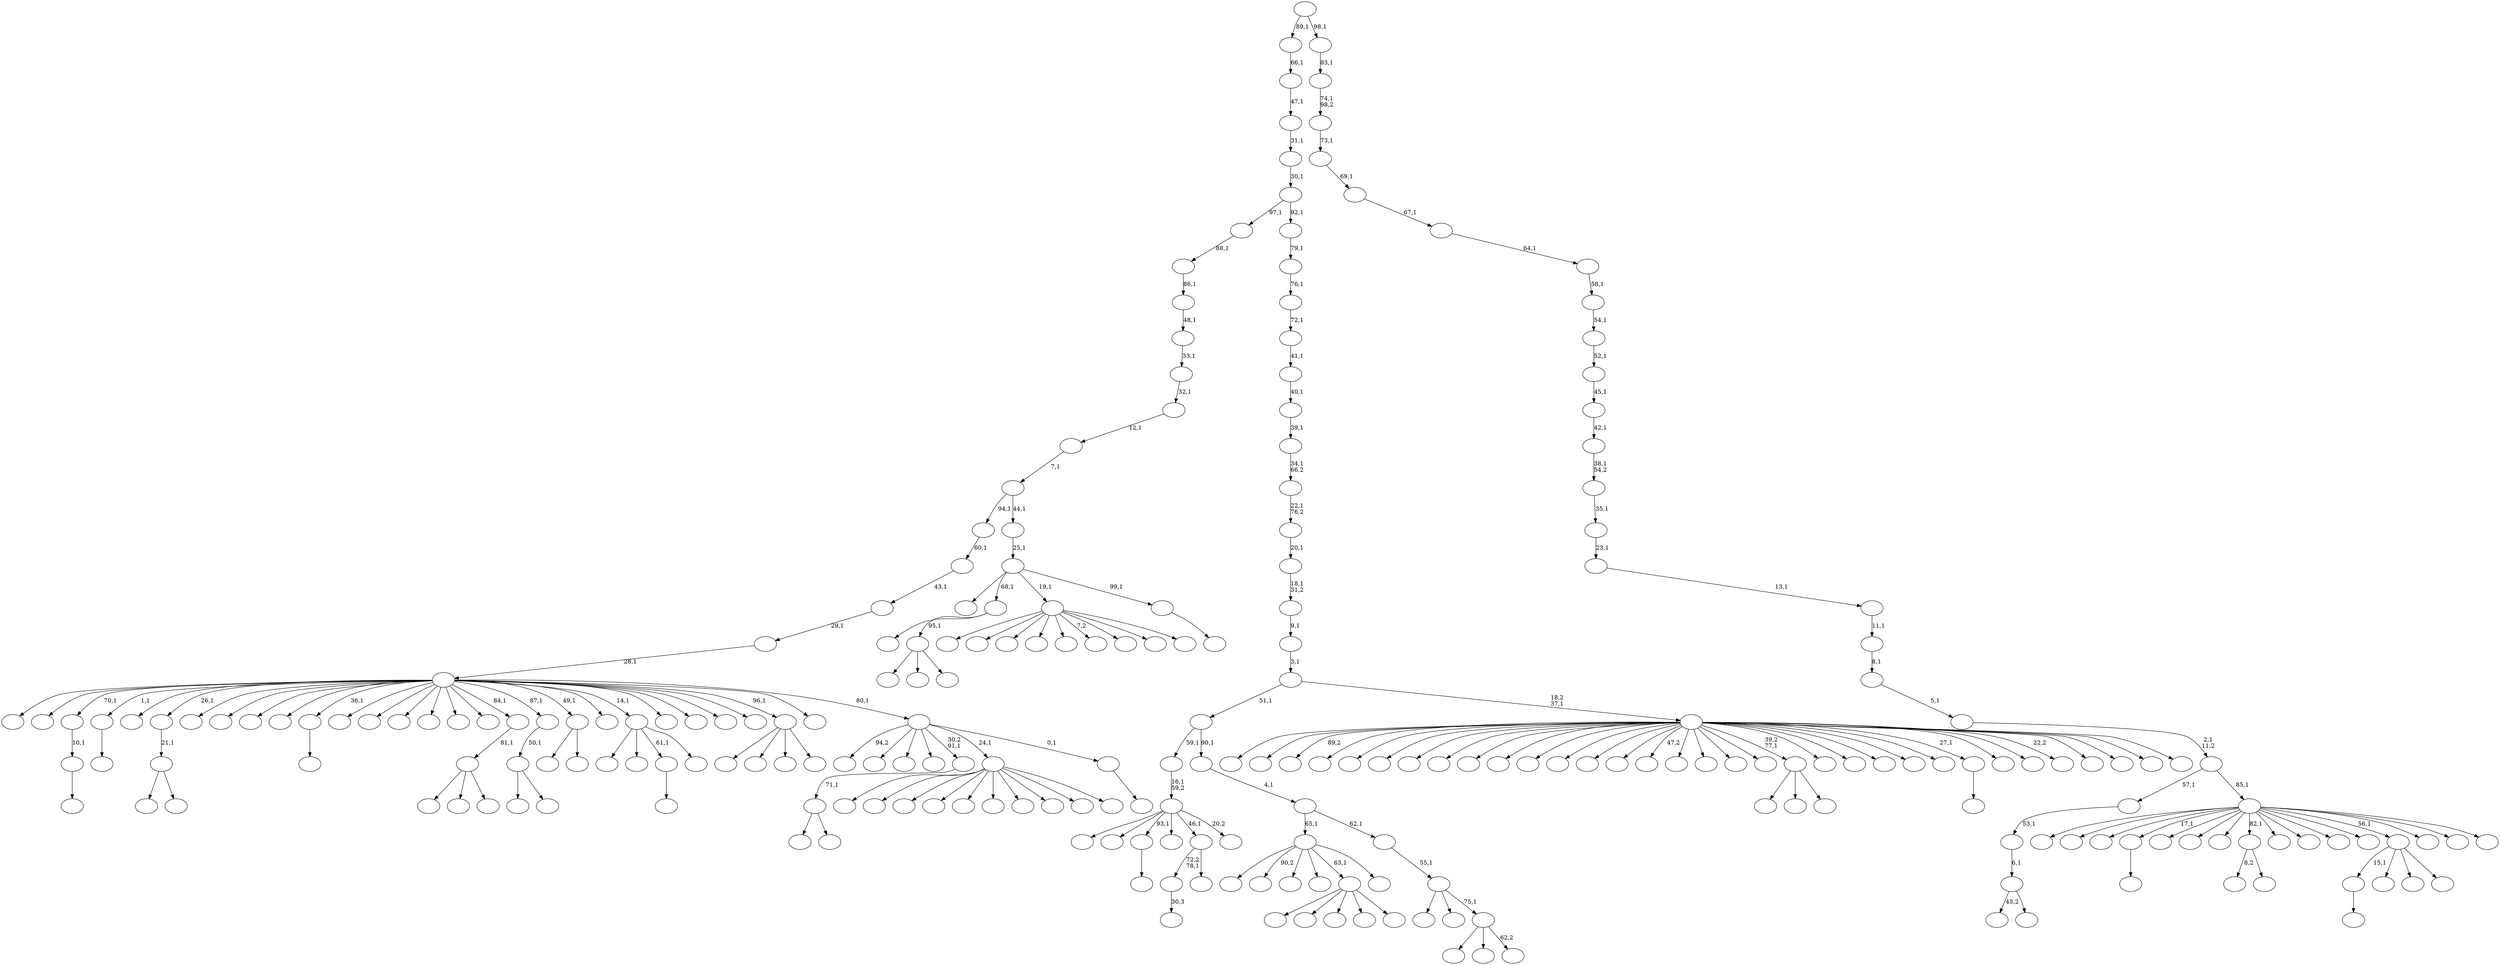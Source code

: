 digraph T {
	250 [label=""]
	249 [label=""]
	248 [label=""]
	247 [label=""]
	246 [label=""]
	245 [label=""]
	244 [label=""]
	243 [label=""]
	242 [label=""]
	241 [label=""]
	240 [label=""]
	239 [label=""]
	238 [label=""]
	237 [label=""]
	236 [label=""]
	235 [label=""]
	234 [label=""]
	233 [label=""]
	232 [label=""]
	231 [label=""]
	230 [label=""]
	229 [label=""]
	228 [label=""]
	227 [label=""]
	226 [label=""]
	225 [label=""]
	224 [label=""]
	223 [label=""]
	222 [label=""]
	221 [label=""]
	220 [label=""]
	219 [label=""]
	218 [label=""]
	217 [label=""]
	216 [label=""]
	215 [label=""]
	214 [label=""]
	213 [label=""]
	212 [label=""]
	211 [label=""]
	210 [label=""]
	209 [label=""]
	208 [label=""]
	207 [label=""]
	206 [label=""]
	205 [label=""]
	204 [label=""]
	203 [label=""]
	202 [label=""]
	201 [label=""]
	200 [label=""]
	199 [label=""]
	198 [label=""]
	197 [label=""]
	196 [label=""]
	195 [label=""]
	194 [label=""]
	193 [label=""]
	192 [label=""]
	191 [label=""]
	190 [label=""]
	189 [label=""]
	188 [label=""]
	187 [label=""]
	186 [label=""]
	185 [label=""]
	184 [label=""]
	183 [label=""]
	182 [label=""]
	181 [label=""]
	180 [label=""]
	179 [label=""]
	178 [label=""]
	177 [label=""]
	176 [label=""]
	175 [label=""]
	174 [label=""]
	173 [label=""]
	172 [label=""]
	171 [label=""]
	170 [label=""]
	169 [label=""]
	168 [label=""]
	167 [label=""]
	166 [label=""]
	165 [label=""]
	164 [label=""]
	163 [label=""]
	162 [label=""]
	161 [label=""]
	160 [label=""]
	159 [label=""]
	158 [label=""]
	157 [label=""]
	156 [label=""]
	155 [label=""]
	154 [label=""]
	153 [label=""]
	152 [label=""]
	151 [label=""]
	150 [label=""]
	149 [label=""]
	148 [label=""]
	147 [label=""]
	146 [label=""]
	145 [label=""]
	144 [label=""]
	143 [label=""]
	142 [label=""]
	141 [label=""]
	140 [label=""]
	139 [label=""]
	138 [label=""]
	137 [label=""]
	136 [label=""]
	135 [label=""]
	134 [label=""]
	133 [label=""]
	132 [label=""]
	131 [label=""]
	130 [label=""]
	129 [label=""]
	128 [label=""]
	127 [label=""]
	126 [label=""]
	125 [label=""]
	124 [label=""]
	123 [label=""]
	122 [label=""]
	121 [label=""]
	120 [label=""]
	119 [label=""]
	118 [label=""]
	117 [label=""]
	116 [label=""]
	115 [label=""]
	114 [label=""]
	113 [label=""]
	112 [label=""]
	111 [label=""]
	110 [label=""]
	109 [label=""]
	108 [label=""]
	107 [label=""]
	106 [label=""]
	105 [label=""]
	104 [label=""]
	103 [label=""]
	102 [label=""]
	101 [label=""]
	100 [label=""]
	99 [label=""]
	98 [label=""]
	97 [label=""]
	96 [label=""]
	95 [label=""]
	94 [label=""]
	93 [label=""]
	92 [label=""]
	91 [label=""]
	90 [label=""]
	89 [label=""]
	88 [label=""]
	87 [label=""]
	86 [label=""]
	85 [label=""]
	84 [label=""]
	83 [label=""]
	82 [label=""]
	81 [label=""]
	80 [label=""]
	79 [label=""]
	78 [label=""]
	77 [label=""]
	76 [label=""]
	75 [label=""]
	74 [label=""]
	73 [label=""]
	72 [label=""]
	71 [label=""]
	70 [label=""]
	69 [label=""]
	68 [label=""]
	67 [label=""]
	66 [label=""]
	65 [label=""]
	64 [label=""]
	63 [label=""]
	62 [label=""]
	61 [label=""]
	60 [label=""]
	59 [label=""]
	58 [label=""]
	57 [label=""]
	56 [label=""]
	55 [label=""]
	54 [label=""]
	53 [label=""]
	52 [label=""]
	51 [label=""]
	50 [label=""]
	49 [label=""]
	48 [label=""]
	47 [label=""]
	46 [label=""]
	45 [label=""]
	44 [label=""]
	43 [label=""]
	42 [label=""]
	41 [label=""]
	40 [label=""]
	39 [label=""]
	38 [label=""]
	37 [label=""]
	36 [label=""]
	35 [label=""]
	34 [label=""]
	33 [label=""]
	32 [label=""]
	31 [label=""]
	30 [label=""]
	29 [label=""]
	28 [label=""]
	27 [label=""]
	26 [label=""]
	25 [label=""]
	24 [label=""]
	23 [label=""]
	22 [label=""]
	21 [label=""]
	20 [label=""]
	19 [label=""]
	18 [label=""]
	17 [label=""]
	16 [label=""]
	15 [label=""]
	14 [label=""]
	13 [label=""]
	12 [label=""]
	11 [label=""]
	10 [label=""]
	9 [label=""]
	8 [label=""]
	7 [label=""]
	6 [label=""]
	5 [label=""]
	4 [label=""]
	3 [label=""]
	2 [label=""]
	1 [label=""]
	0 [label=""]
	225 -> 226 [label=""]
	224 -> 225 [label="10,1"]
	217 -> 218 [label=""]
	208 -> 209 [label=""]
	206 -> 207 [label=""]
	201 -> 202 [label=""]
	193 -> 232 [label=""]
	193 -> 194 [label=""]
	192 -> 193 [label="21,1"]
	167 -> 168 [label=""]
	161 -> 162 [label="30,3"]
	156 -> 204 [label="8,2"]
	156 -> 157 [label=""]
	151 -> 175 [label=""]
	151 -> 173 [label=""]
	151 -> 152 [label=""]
	148 -> 240 [label=""]
	148 -> 149 [label=""]
	147 -> 148 [label="71,1"]
	144 -> 161 [label="72,2\n78,1"]
	144 -> 145 [label=""]
	130 -> 201 [label="15,1"]
	130 -> 178 [label=""]
	130 -> 163 [label=""]
	130 -> 131 [label=""]
	127 -> 220 [label=""]
	127 -> 196 [label=""]
	127 -> 128 [label=""]
	126 -> 187 [label=""]
	126 -> 127 [label="95,1"]
	124 -> 243 [label=""]
	124 -> 228 [label=""]
	124 -> 125 [label=""]
	123 -> 124 [label="81,1"]
	121 -> 122 [label=""]
	114 -> 174 [label=""]
	114 -> 115 [label=""]
	113 -> 114 [label="50,1"]
	111 -> 112 [label=""]
	106 -> 205 [label=""]
	106 -> 107 [label=""]
	104 -> 247 [label=""]
	104 -> 233 [label=""]
	104 -> 217 [label="93,1"]
	104 -> 214 [label=""]
	104 -> 144 [label="46,1"]
	104 -> 105 [label="20,2"]
	103 -> 104 [label="16,1\n59,2"]
	95 -> 227 [label=""]
	95 -> 142 [label=""]
	95 -> 121 [label="61,1"]
	95 -> 96 [label=""]
	93 -> 248 [label=""]
	93 -> 244 [label=""]
	93 -> 177 [label=""]
	93 -> 153 [label=""]
	93 -> 94 [label=""]
	82 -> 222 [label=""]
	82 -> 210 [label="90,2"]
	82 -> 190 [label=""]
	82 -> 119 [label=""]
	82 -> 93 [label="63,1"]
	82 -> 83 [label=""]
	80 -> 203 [label=""]
	80 -> 170 [label=""]
	80 -> 165 [label=""]
	80 -> 81 [label=""]
	78 -> 198 [label=""]
	78 -> 99 [label=""]
	78 -> 79 [label="62,2"]
	77 -> 183 [label=""]
	77 -> 90 [label=""]
	77 -> 78 [label="75,1"]
	76 -> 77 [label="55,1"]
	75 -> 82 [label="65,1"]
	75 -> 76 [label="62,1"]
	74 -> 75 [label="4,1"]
	73 -> 103 [label="59,1"]
	73 -> 74 [label="90,1"]
	71 -> 246 [label=""]
	71 -> 219 [label=""]
	71 -> 199 [label=""]
	71 -> 158 [label=""]
	71 -> 146 [label=""]
	71 -> 135 [label=""]
	71 -> 100 [label=""]
	71 -> 92 [label=""]
	71 -> 84 [label=""]
	71 -> 72 [label=""]
	69 -> 242 [label=""]
	69 -> 212 [label=""]
	69 -> 197 [label=""]
	69 -> 191 [label=""]
	69 -> 171 [label=""]
	69 -> 117 [label="7,2"]
	69 -> 116 [label=""]
	69 -> 110 [label=""]
	69 -> 70 [label=""]
	66 -> 67 [label=""]
	65 -> 215 [label="94,2"]
	65 -> 211 [label=""]
	65 -> 189 [label=""]
	65 -> 182 [label=""]
	65 -> 147 [label="30,2\n91,1"]
	65 -> 71 [label="24,1"]
	65 -> 66 [label="0,1"]
	64 -> 231 [label=""]
	64 -> 229 [label=""]
	64 -> 224 [label="70,1"]
	64 -> 208 [label="1,1"]
	64 -> 195 [label=""]
	64 -> 192 [label="26,1"]
	64 -> 188 [label=""]
	64 -> 185 [label=""]
	64 -> 184 [label=""]
	64 -> 181 [label=""]
	64 -> 167 [label="36,1"]
	64 -> 159 [label=""]
	64 -> 154 [label=""]
	64 -> 141 [label=""]
	64 -> 138 [label=""]
	64 -> 136 [label=""]
	64 -> 129 [label=""]
	64 -> 123 [label="84,1"]
	64 -> 113 [label="87,1"]
	64 -> 106 [label="49,1"]
	64 -> 98 [label=""]
	64 -> 95 [label="14,1"]
	64 -> 91 [label=""]
	64 -> 89 [label=""]
	64 -> 86 [label=""]
	64 -> 85 [label=""]
	64 -> 80 [label="96,1"]
	64 -> 68 [label=""]
	64 -> 65 [label="80,1"]
	63 -> 64 [label="28,1"]
	62 -> 63 [label="29,1"]
	61 -> 62 [label="43,1"]
	60 -> 61 [label="60,1"]
	58 -> 59 [label=""]
	57 -> 150 [label=""]
	57 -> 126 [label="68,1"]
	57 -> 69 [label="19,1"]
	57 -> 58 [label="99,1"]
	56 -> 57 [label="25,1"]
	55 -> 60 [label="94,1"]
	55 -> 56 [label="44,1"]
	54 -> 55 [label="7,1"]
	53 -> 54 [label="12,1"]
	52 -> 53 [label="32,1"]
	51 -> 52 [label="33,1"]
	50 -> 51 [label="48,1"]
	49 -> 50 [label="86,1"]
	48 -> 49 [label="88,1"]
	45 -> 169 [label="45,2"]
	45 -> 46 [label=""]
	44 -> 45 [label="6,1"]
	43 -> 44 [label="53,1"]
	41 -> 250 [label=""]
	41 -> 249 [label=""]
	41 -> 245 [label="89,2"]
	41 -> 241 [label=""]
	41 -> 236 [label=""]
	41 -> 235 [label=""]
	41 -> 234 [label=""]
	41 -> 230 [label=""]
	41 -> 223 [label=""]
	41 -> 221 [label=""]
	41 -> 216 [label=""]
	41 -> 213 [label=""]
	41 -> 200 [label=""]
	41 -> 186 [label=""]
	41 -> 180 [label="47,2"]
	41 -> 179 [label=""]
	41 -> 172 [label=""]
	41 -> 166 [label=""]
	41 -> 155 [label=""]
	41 -> 151 [label="39,2\n77,1"]
	41 -> 140 [label=""]
	41 -> 134 [label=""]
	41 -> 133 [label=""]
	41 -> 120 [label=""]
	41 -> 118 [label=""]
	41 -> 111 [label="27,1"]
	41 -> 109 [label=""]
	41 -> 102 [label=""]
	41 -> 101 [label="22,2"]
	41 -> 88 [label=""]
	41 -> 87 [label=""]
	41 -> 47 [label=""]
	41 -> 42 [label=""]
	40 -> 73 [label="51,1"]
	40 -> 41 [label="18,2\n37,1"]
	39 -> 40 [label="3,1"]
	38 -> 39 [label="9,1"]
	37 -> 38 [label="18,1\n31,2"]
	36 -> 37 [label="20,1"]
	35 -> 36 [label="22,1\n76,2"]
	34 -> 35 [label="34,1\n66,2"]
	33 -> 34 [label="39,1"]
	32 -> 33 [label="40,1"]
	31 -> 32 [label="41,1"]
	30 -> 31 [label="72,1"]
	29 -> 30 [label="76,1"]
	28 -> 29 [label="79,1"]
	27 -> 48 [label="97,1"]
	27 -> 28 [label="92,1"]
	26 -> 27 [label="30,1"]
	25 -> 26 [label="31,1"]
	24 -> 25 [label="47,1"]
	23 -> 24 [label="66,1"]
	21 -> 239 [label=""]
	21 -> 238 [label=""]
	21 -> 237 [label=""]
	21 -> 206 [label="17,1"]
	21 -> 176 [label=""]
	21 -> 164 [label=""]
	21 -> 160 [label=""]
	21 -> 156 [label="82,1"]
	21 -> 143 [label=""]
	21 -> 139 [label=""]
	21 -> 137 [label=""]
	21 -> 132 [label=""]
	21 -> 130 [label="56,1"]
	21 -> 108 [label=""]
	21 -> 97 [label=""]
	21 -> 22 [label=""]
	20 -> 43 [label="57,1"]
	20 -> 21 [label="85,1"]
	19 -> 20 [label="2,1\n11,2"]
	18 -> 19 [label="5,1"]
	17 -> 18 [label="8,1"]
	16 -> 17 [label="11,1"]
	15 -> 16 [label="13,1"]
	14 -> 15 [label="23,1"]
	13 -> 14 [label="35,1"]
	12 -> 13 [label="38,1\n54,2"]
	11 -> 12 [label="42,1"]
	10 -> 11 [label="45,1"]
	9 -> 10 [label="52,1"]
	8 -> 9 [label="54,1"]
	7 -> 8 [label="58,1"]
	6 -> 7 [label="64,1"]
	5 -> 6 [label="67,1"]
	4 -> 5 [label="69,1"]
	3 -> 4 [label="73,1"]
	2 -> 3 [label="74,1\n98,2"]
	1 -> 2 [label="83,1"]
	0 -> 23 [label="89,1"]
	0 -> 1 [label="98,1"]
}
